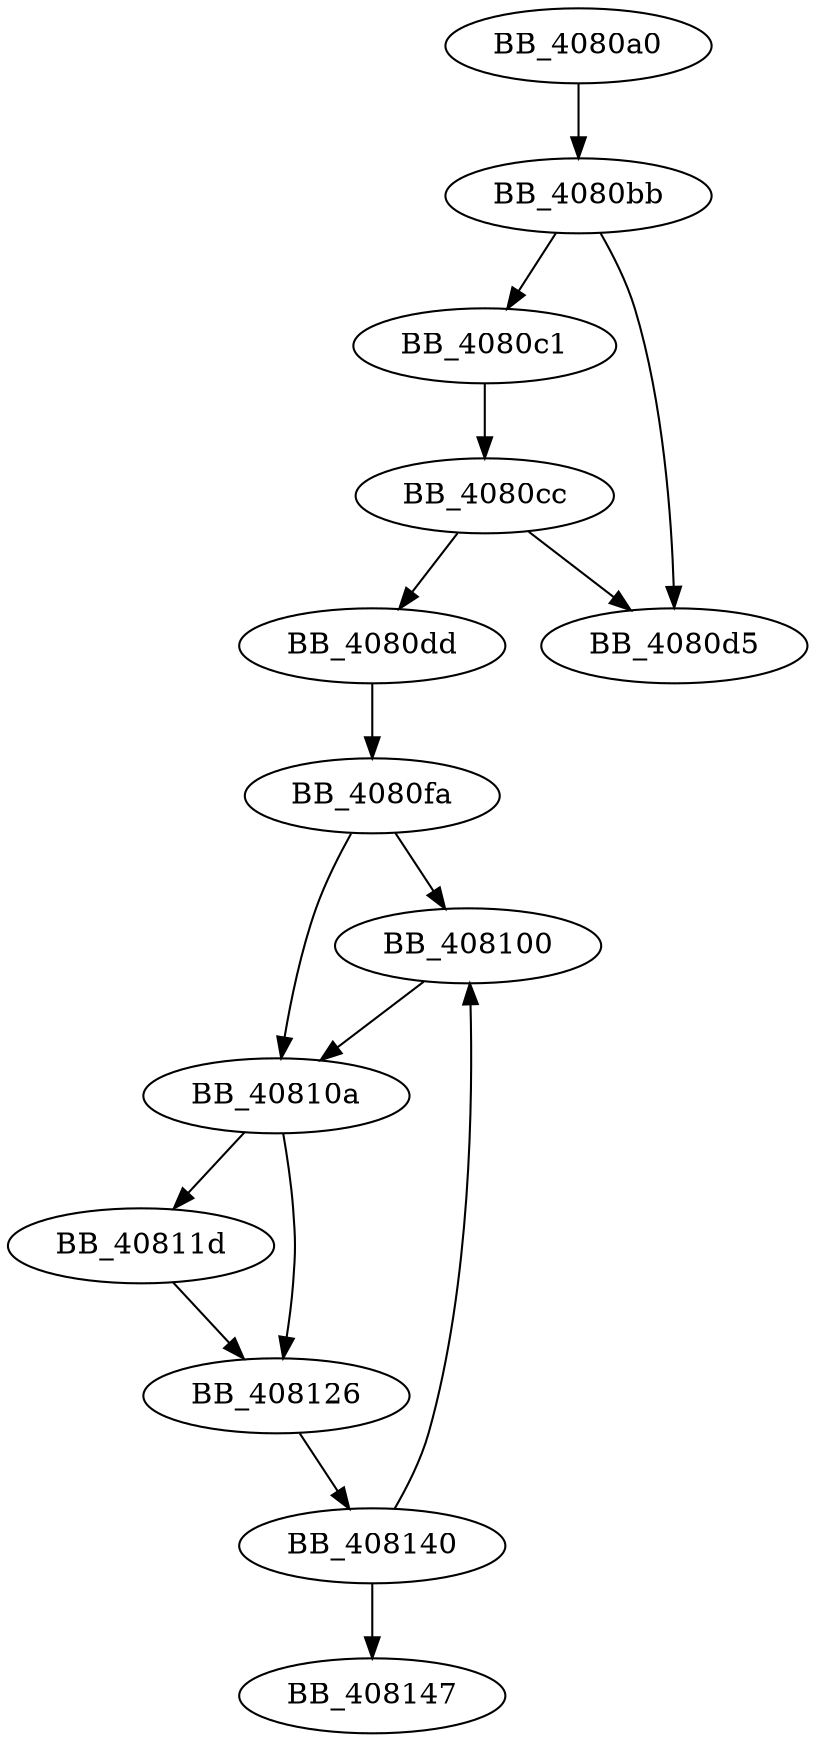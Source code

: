 DiGraph sub_4080A0{
BB_4080a0->BB_4080bb
BB_4080bb->BB_4080c1
BB_4080bb->BB_4080d5
BB_4080c1->BB_4080cc
BB_4080cc->BB_4080d5
BB_4080cc->BB_4080dd
BB_4080dd->BB_4080fa
BB_4080fa->BB_408100
BB_4080fa->BB_40810a
BB_408100->BB_40810a
BB_40810a->BB_40811d
BB_40810a->BB_408126
BB_40811d->BB_408126
BB_408126->BB_408140
BB_408140->BB_408100
BB_408140->BB_408147
}
